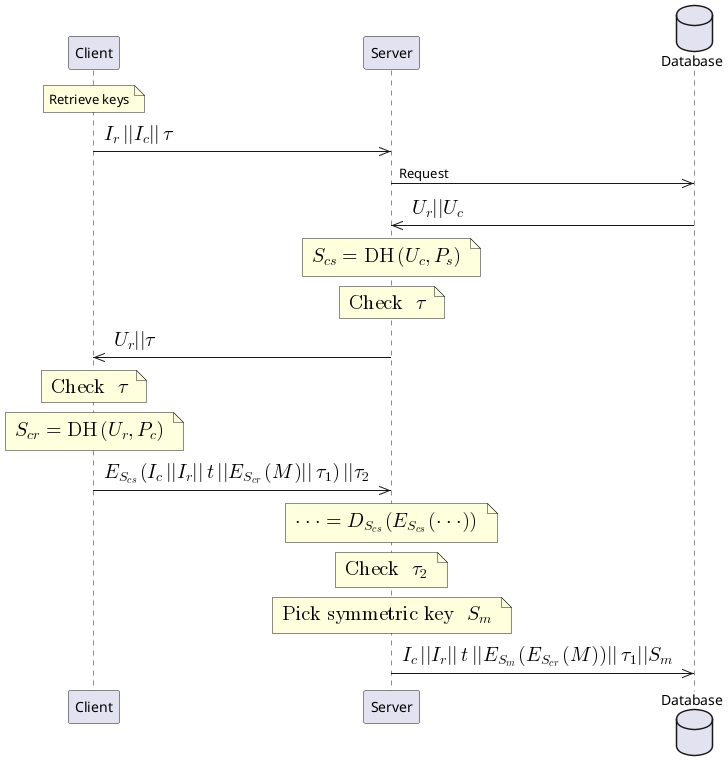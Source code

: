 @startuml
participant Client
participant Server
database Database

note over Client
  Retrieve keys
end note

Client ->> Server: <math>I_r || I_c || \tau</math>

Server ->> Database: Request
Database ->> Server: <math>U_r || U_c</math>

note over Server
  <math>S_{cs} = "DH"(U_c, P_s)</math>
end note

note over Server
  <math>"Check " \tau</math>
end note

Server ->> Client: <math>U_r || \tau</math>

note over Client
  <math>"Check "\tau</math>
end note


note over Client
  <math>S_{cr} = "DH"(U_r, P_c)</math>
end note

Client ->> Server: <math>E_{S_{cs}}(I_c || I_r || t || E_{S_{cr}}(M) || \tau_1) || \tau_2</math>

note over Server
  <math>\cdots = D_{S_{cs}}(E_{S_{cs}}(\cdots))</math>
end note

note over Server
  <math>"Check " \tau_2</math>
end note


note over Server
  <math>"Pick symmetric key " S_m</math>
end note

Server ->> Database: <math>I_c || I_r || t || E_{S_m}(E_{S_{cr}}(M)) || \tau_1 || S_m</math>
@enduml